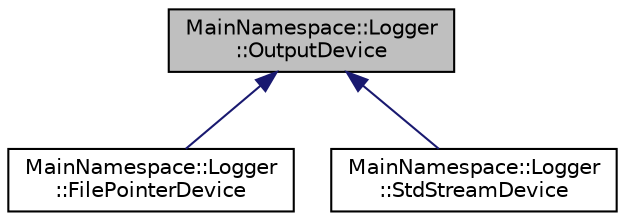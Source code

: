 digraph "MainNamespace::Logger::OutputDevice"
{
 // INTERACTIVE_SVG=YES
 // LATEX_PDF_SIZE
  edge [fontname="Helvetica",fontsize="10",labelfontname="Helvetica",labelfontsize="10"];
  node [fontname="Helvetica",fontsize="10",shape=record];
  Node1 [label="MainNamespace::Logger\l::OutputDevice",height=0.2,width=0.4,color="black", fillcolor="grey75", style="filled", fontcolor="black",tooltip=" "];
  Node1 -> Node2 [dir="back",color="midnightblue",fontsize="10",style="solid",fontname="Helvetica"];
  Node2 [label="MainNamespace::Logger\l::FilePointerDevice",height=0.2,width=0.4,color="black", fillcolor="white", style="filled",URL="$class_main_namespace_1_1_logger_1_1_file_pointer_device.html",tooltip="Logger for a file stored on the filesystem. Log to a given file. Lack of color support is assumed...."];
  Node1 -> Node3 [dir="back",color="midnightblue",fontsize="10",style="solid",fontname="Helvetica"];
  Node3 [label="MainNamespace::Logger\l::StdStreamDevice",height=0.2,width=0.4,color="black", fillcolor="white", style="filled",URL="$class_main_namespace_1_1_logger_1_1_std_stream_device.html",tooltip="Logger for a standard stream. Log to a given FILE pointer, writing log messages immediately...."];
}
